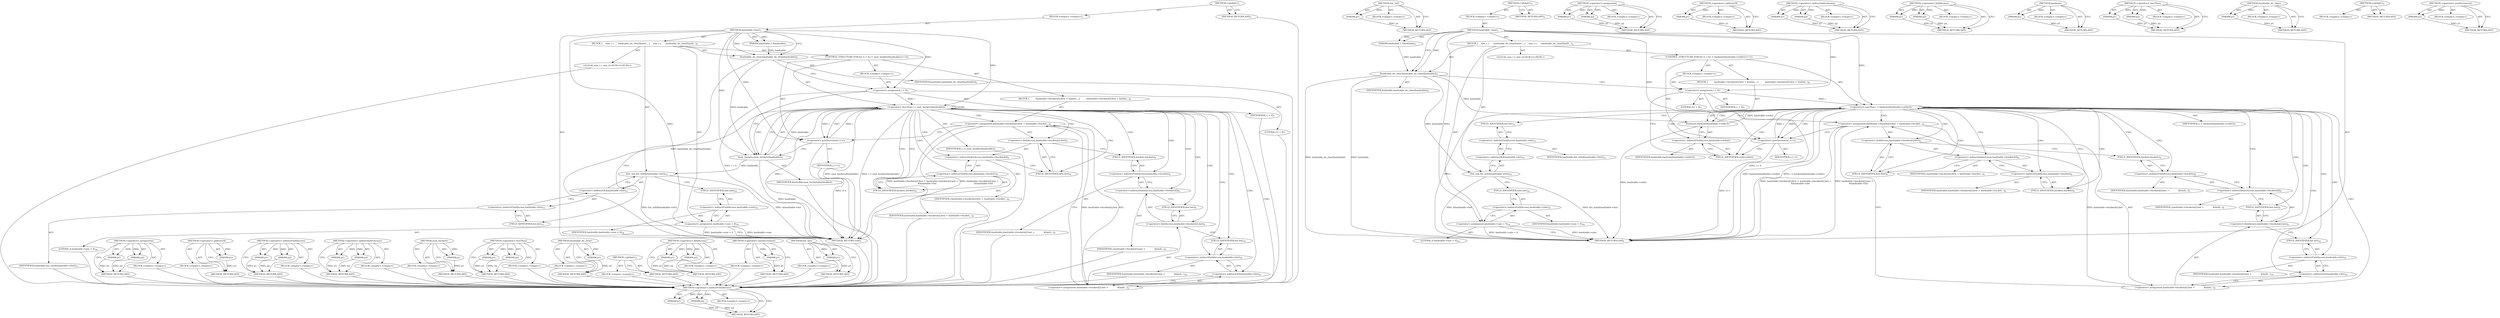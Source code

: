 digraph "&lt;operator&gt;.postIncrement" {
vulnerable_95 [label=<(METHOD,&lt;operator&gt;.postIncrement)>];
vulnerable_96 [label=<(PARAM,p1)>];
vulnerable_97 [label=<(BLOCK,&lt;empty&gt;,&lt;empty&gt;)>];
vulnerable_98 [label=<(METHOD_RETURN,ANY)>];
vulnerable_118 [label=<(METHOD,list_init)>];
vulnerable_119 [label=<(PARAM,p1)>];
vulnerable_120 [label=<(BLOCK,&lt;empty&gt;,&lt;empty&gt;)>];
vulnerable_121 [label=<(METHOD_RETURN,ANY)>];
vulnerable_6 [label=<(METHOD,&lt;global&gt;)<SUB>1</SUB>>];
vulnerable_7 [label=<(BLOCK,&lt;empty&gt;,&lt;empty&gt;)<SUB>1</SUB>>];
vulnerable_8 [label=<(METHOD,hashtable_clear)<SUB>1</SUB>>];
vulnerable_9 [label=<(PARAM,hashtable_t *hashtable)<SUB>1</SUB>>];
vulnerable_10 [label=<(BLOCK,{
    size_t i;
 
     hashtable_do_clear(hasht...,{
    size_t i;
 
     hashtable_do_clear(hasht...)<SUB>2</SUB>>];
vulnerable_11 [label="<(LOCAL,size_t i: size_t)<SUB>3</SUB>>"];
vulnerable_12 [label=<(hashtable_do_clear,hashtable_do_clear(hashtable))<SUB>5</SUB>>];
vulnerable_13 [label=<(IDENTIFIER,hashtable,hashtable_do_clear(hashtable))<SUB>5</SUB>>];
vulnerable_14 [label=<(CONTROL_STRUCTURE,FOR,for (i = 0;i &lt; num_buckets(hashtable);i++))<SUB>7</SUB>>];
vulnerable_15 [label=<(BLOCK,&lt;empty&gt;,&lt;empty&gt;)<SUB>7</SUB>>];
vulnerable_16 [label=<(&lt;operator&gt;.assignment,i = 0)<SUB>7</SUB>>];
vulnerable_17 [label=<(IDENTIFIER,i,i = 0)<SUB>7</SUB>>];
vulnerable_18 [label=<(LITERAL,0,i = 0)<SUB>7</SUB>>];
vulnerable_19 [label=<(&lt;operator&gt;.lessThan,i &lt; num_buckets(hashtable))<SUB>7</SUB>>];
vulnerable_20 [label=<(IDENTIFIER,i,i &lt; num_buckets(hashtable))<SUB>7</SUB>>];
vulnerable_21 [label=<(num_buckets,num_buckets(hashtable))<SUB>7</SUB>>];
vulnerable_22 [label=<(IDENTIFIER,hashtable,num_buckets(hashtable))<SUB>7</SUB>>];
vulnerable_23 [label=<(&lt;operator&gt;.postIncrement,i++)<SUB>7</SUB>>];
vulnerable_24 [label=<(IDENTIFIER,i,i++)<SUB>7</SUB>>];
vulnerable_25 [label=<(BLOCK,{
         hashtable-&gt;buckets[i].first = hashta...,{
         hashtable-&gt;buckets[i].first = hashta...)<SUB>8</SUB>>];
vulnerable_26 [label=<(&lt;operator&gt;.assignment,hashtable-&gt;buckets[i].first = hashtable-&gt;bucket...)<SUB>9</SUB>>];
vulnerable_27 [label=<(&lt;operator&gt;.fieldAccess,hashtable-&gt;buckets[i].first)<SUB>9</SUB>>];
vulnerable_28 [label=<(&lt;operator&gt;.indirectIndexAccess,hashtable-&gt;buckets[i])<SUB>9</SUB>>];
vulnerable_29 [label=<(&lt;operator&gt;.indirectFieldAccess,hashtable-&gt;buckets)<SUB>9</SUB>>];
vulnerable_30 [label=<(IDENTIFIER,hashtable,hashtable-&gt;buckets[i].first = hashtable-&gt;bucket...)<SUB>9</SUB>>];
vulnerable_31 [label=<(FIELD_IDENTIFIER,buckets,buckets)<SUB>9</SUB>>];
vulnerable_32 [label=<(IDENTIFIER,i,hashtable-&gt;buckets[i].first = hashtable-&gt;bucket...)<SUB>9</SUB>>];
vulnerable_33 [label=<(FIELD_IDENTIFIER,first,first)<SUB>9</SUB>>];
vulnerable_34 [label=<(&lt;operator&gt;.assignment,hashtable-&gt;buckets[i].last =
             &amp;hash...)<SUB>9</SUB>>];
vulnerable_35 [label=<(&lt;operator&gt;.fieldAccess,hashtable-&gt;buckets[i].last)<SUB>9</SUB>>];
vulnerable_36 [label=<(&lt;operator&gt;.indirectIndexAccess,hashtable-&gt;buckets[i])<SUB>9</SUB>>];
vulnerable_37 [label=<(&lt;operator&gt;.indirectFieldAccess,hashtable-&gt;buckets)<SUB>9</SUB>>];
vulnerable_38 [label=<(IDENTIFIER,hashtable,hashtable-&gt;buckets[i].last =
             &amp;hash...)<SUB>9</SUB>>];
vulnerable_39 [label=<(FIELD_IDENTIFIER,buckets,buckets)<SUB>9</SUB>>];
vulnerable_40 [label=<(IDENTIFIER,i,hashtable-&gt;buckets[i].last =
             &amp;hash...)<SUB>9</SUB>>];
vulnerable_41 [label=<(FIELD_IDENTIFIER,last,last)<SUB>9</SUB>>];
vulnerable_42 [label=<(&lt;operator&gt;.addressOf,&amp;hashtable-&gt;list)<SUB>10</SUB>>];
vulnerable_43 [label=<(&lt;operator&gt;.indirectFieldAccess,hashtable-&gt;list)<SUB>10</SUB>>];
vulnerable_44 [label=<(IDENTIFIER,hashtable,hashtable-&gt;buckets[i].last =
             &amp;hash...)<SUB>10</SUB>>];
vulnerable_45 [label=<(FIELD_IDENTIFIER,list,list)<SUB>10</SUB>>];
vulnerable_46 [label=<(list_init,list_init(&amp;hashtable-&gt;list))<SUB>13</SUB>>];
vulnerable_47 [label=<(&lt;operator&gt;.addressOf,&amp;hashtable-&gt;list)<SUB>13</SUB>>];
vulnerable_48 [label=<(&lt;operator&gt;.indirectFieldAccess,hashtable-&gt;list)<SUB>13</SUB>>];
vulnerable_49 [label=<(IDENTIFIER,hashtable,list_init(&amp;hashtable-&gt;list))<SUB>13</SUB>>];
vulnerable_50 [label=<(FIELD_IDENTIFIER,list,list)<SUB>13</SUB>>];
vulnerable_51 [label=<(&lt;operator&gt;.assignment,hashtable-&gt;size = 0)<SUB>14</SUB>>];
vulnerable_52 [label=<(&lt;operator&gt;.indirectFieldAccess,hashtable-&gt;size)<SUB>14</SUB>>];
vulnerable_53 [label=<(IDENTIFIER,hashtable,hashtable-&gt;size = 0)<SUB>14</SUB>>];
vulnerable_54 [label=<(FIELD_IDENTIFIER,size,size)<SUB>14</SUB>>];
vulnerable_55 [label=<(LITERAL,0,hashtable-&gt;size = 0)<SUB>14</SUB>>];
vulnerable_56 [label=<(METHOD_RETURN,void)<SUB>1</SUB>>];
vulnerable_58 [label=<(METHOD_RETURN,ANY)<SUB>1</SUB>>];
vulnerable_81 [label=<(METHOD,&lt;operator&gt;.assignment)>];
vulnerable_82 [label=<(PARAM,p1)>];
vulnerable_83 [label=<(PARAM,p2)>];
vulnerable_84 [label=<(BLOCK,&lt;empty&gt;,&lt;empty&gt;)>];
vulnerable_85 [label=<(METHOD_RETURN,ANY)>];
vulnerable_114 [label=<(METHOD,&lt;operator&gt;.addressOf)>];
vulnerable_115 [label=<(PARAM,p1)>];
vulnerable_116 [label=<(BLOCK,&lt;empty&gt;,&lt;empty&gt;)>];
vulnerable_117 [label=<(METHOD_RETURN,ANY)>];
vulnerable_109 [label=<(METHOD,&lt;operator&gt;.indirectFieldAccess)>];
vulnerable_110 [label=<(PARAM,p1)>];
vulnerable_111 [label=<(PARAM,p2)>];
vulnerable_112 [label=<(BLOCK,&lt;empty&gt;,&lt;empty&gt;)>];
vulnerable_113 [label=<(METHOD_RETURN,ANY)>];
vulnerable_104 [label=<(METHOD,&lt;operator&gt;.indirectIndexAccess)>];
vulnerable_105 [label=<(PARAM,p1)>];
vulnerable_106 [label=<(PARAM,p2)>];
vulnerable_107 [label=<(BLOCK,&lt;empty&gt;,&lt;empty&gt;)>];
vulnerable_108 [label=<(METHOD_RETURN,ANY)>];
vulnerable_91 [label=<(METHOD,num_buckets)>];
vulnerable_92 [label=<(PARAM,p1)>];
vulnerable_93 [label=<(BLOCK,&lt;empty&gt;,&lt;empty&gt;)>];
vulnerable_94 [label=<(METHOD_RETURN,ANY)>];
vulnerable_86 [label=<(METHOD,&lt;operator&gt;.lessThan)>];
vulnerable_87 [label=<(PARAM,p1)>];
vulnerable_88 [label=<(PARAM,p2)>];
vulnerable_89 [label=<(BLOCK,&lt;empty&gt;,&lt;empty&gt;)>];
vulnerable_90 [label=<(METHOD_RETURN,ANY)>];
vulnerable_77 [label=<(METHOD,hashtable_do_clear)>];
vulnerable_78 [label=<(PARAM,p1)>];
vulnerable_79 [label=<(BLOCK,&lt;empty&gt;,&lt;empty&gt;)>];
vulnerable_80 [label=<(METHOD_RETURN,ANY)>];
vulnerable_71 [label=<(METHOD,&lt;global&gt;)<SUB>1</SUB>>];
vulnerable_72 [label=<(BLOCK,&lt;empty&gt;,&lt;empty&gt;)>];
vulnerable_73 [label=<(METHOD_RETURN,ANY)>];
vulnerable_99 [label=<(METHOD,&lt;operator&gt;.fieldAccess)>];
vulnerable_100 [label=<(PARAM,p1)>];
vulnerable_101 [label=<(PARAM,p2)>];
vulnerable_102 [label=<(BLOCK,&lt;empty&gt;,&lt;empty&gt;)>];
vulnerable_103 [label=<(METHOD_RETURN,ANY)>];
fixed_97 [label=<(METHOD,&lt;operator&gt;.indirectFieldAccess)>];
fixed_98 [label=<(PARAM,p1)>];
fixed_99 [label=<(PARAM,p2)>];
fixed_100 [label=<(BLOCK,&lt;empty&gt;,&lt;empty&gt;)>];
fixed_101 [label=<(METHOD_RETURN,ANY)>];
fixed_120 [label=<(METHOD,list_init)>];
fixed_121 [label=<(PARAM,p1)>];
fixed_122 [label=<(BLOCK,&lt;empty&gt;,&lt;empty&gt;)>];
fixed_123 [label=<(METHOD_RETURN,ANY)>];
fixed_6 [label=<(METHOD,&lt;global&gt;)<SUB>1</SUB>>];
fixed_7 [label=<(BLOCK,&lt;empty&gt;,&lt;empty&gt;)<SUB>1</SUB>>];
fixed_8 [label=<(METHOD,hashtable_clear)<SUB>1</SUB>>];
fixed_9 [label=<(PARAM,hashtable_t *hashtable)<SUB>1</SUB>>];
fixed_10 [label=<(BLOCK,{
    size_t i;
 
     hashtable_do_clear(hasht...,{
    size_t i;
 
     hashtable_do_clear(hasht...)<SUB>2</SUB>>];
fixed_11 [label="<(LOCAL,size_t i: size_t)<SUB>3</SUB>>"];
fixed_12 [label=<(hashtable_do_clear,hashtable_do_clear(hashtable))<SUB>5</SUB>>];
fixed_13 [label=<(IDENTIFIER,hashtable,hashtable_do_clear(hashtable))<SUB>5</SUB>>];
fixed_14 [label=<(CONTROL_STRUCTURE,FOR,for (i = 0;i &lt; hashsize(hashtable-&gt;order);i++))<SUB>7</SUB>>];
fixed_15 [label=<(BLOCK,&lt;empty&gt;,&lt;empty&gt;)<SUB>7</SUB>>];
fixed_16 [label=<(&lt;operator&gt;.assignment,i = 0)<SUB>7</SUB>>];
fixed_17 [label=<(IDENTIFIER,i,i = 0)<SUB>7</SUB>>];
fixed_18 [label=<(LITERAL,0,i = 0)<SUB>7</SUB>>];
fixed_19 [label=<(&lt;operator&gt;.lessThan,i &lt; hashsize(hashtable-&gt;order))<SUB>7</SUB>>];
fixed_20 [label=<(IDENTIFIER,i,i &lt; hashsize(hashtable-&gt;order))<SUB>7</SUB>>];
fixed_21 [label=<(hashsize,hashsize(hashtable-&gt;order))<SUB>7</SUB>>];
fixed_22 [label=<(&lt;operator&gt;.indirectFieldAccess,hashtable-&gt;order)<SUB>7</SUB>>];
fixed_23 [label=<(IDENTIFIER,hashtable,hashsize(hashtable-&gt;order))<SUB>7</SUB>>];
fixed_24 [label=<(FIELD_IDENTIFIER,order,order)<SUB>7</SUB>>];
fixed_25 [label=<(&lt;operator&gt;.postIncrement,i++)<SUB>7</SUB>>];
fixed_26 [label=<(IDENTIFIER,i,i++)<SUB>7</SUB>>];
fixed_27 [label=<(BLOCK,{
         hashtable-&gt;buckets[i].first = hashta...,{
         hashtable-&gt;buckets[i].first = hashta...)<SUB>8</SUB>>];
fixed_28 [label=<(&lt;operator&gt;.assignment,hashtable-&gt;buckets[i].first = hashtable-&gt;bucket...)<SUB>9</SUB>>];
fixed_29 [label=<(&lt;operator&gt;.fieldAccess,hashtable-&gt;buckets[i].first)<SUB>9</SUB>>];
fixed_30 [label=<(&lt;operator&gt;.indirectIndexAccess,hashtable-&gt;buckets[i])<SUB>9</SUB>>];
fixed_31 [label=<(&lt;operator&gt;.indirectFieldAccess,hashtable-&gt;buckets)<SUB>9</SUB>>];
fixed_32 [label=<(IDENTIFIER,hashtable,hashtable-&gt;buckets[i].first = hashtable-&gt;bucket...)<SUB>9</SUB>>];
fixed_33 [label=<(FIELD_IDENTIFIER,buckets,buckets)<SUB>9</SUB>>];
fixed_34 [label=<(IDENTIFIER,i,hashtable-&gt;buckets[i].first = hashtable-&gt;bucket...)<SUB>9</SUB>>];
fixed_35 [label=<(FIELD_IDENTIFIER,first,first)<SUB>9</SUB>>];
fixed_36 [label=<(&lt;operator&gt;.assignment,hashtable-&gt;buckets[i].last =
             &amp;hash...)<SUB>9</SUB>>];
fixed_37 [label=<(&lt;operator&gt;.fieldAccess,hashtable-&gt;buckets[i].last)<SUB>9</SUB>>];
fixed_38 [label=<(&lt;operator&gt;.indirectIndexAccess,hashtable-&gt;buckets[i])<SUB>9</SUB>>];
fixed_39 [label=<(&lt;operator&gt;.indirectFieldAccess,hashtable-&gt;buckets)<SUB>9</SUB>>];
fixed_40 [label=<(IDENTIFIER,hashtable,hashtable-&gt;buckets[i].last =
             &amp;hash...)<SUB>9</SUB>>];
fixed_41 [label=<(FIELD_IDENTIFIER,buckets,buckets)<SUB>9</SUB>>];
fixed_42 [label=<(IDENTIFIER,i,hashtable-&gt;buckets[i].last =
             &amp;hash...)<SUB>9</SUB>>];
fixed_43 [label=<(FIELD_IDENTIFIER,last,last)<SUB>9</SUB>>];
fixed_44 [label=<(&lt;operator&gt;.addressOf,&amp;hashtable-&gt;list)<SUB>10</SUB>>];
fixed_45 [label=<(&lt;operator&gt;.indirectFieldAccess,hashtable-&gt;list)<SUB>10</SUB>>];
fixed_46 [label=<(IDENTIFIER,hashtable,hashtable-&gt;buckets[i].last =
             &amp;hash...)<SUB>10</SUB>>];
fixed_47 [label=<(FIELD_IDENTIFIER,list,list)<SUB>10</SUB>>];
fixed_48 [label=<(list_init,list_init(&amp;hashtable-&gt;list))<SUB>13</SUB>>];
fixed_49 [label=<(&lt;operator&gt;.addressOf,&amp;hashtable-&gt;list)<SUB>13</SUB>>];
fixed_50 [label=<(&lt;operator&gt;.indirectFieldAccess,hashtable-&gt;list)<SUB>13</SUB>>];
fixed_51 [label=<(IDENTIFIER,hashtable,list_init(&amp;hashtable-&gt;list))<SUB>13</SUB>>];
fixed_52 [label=<(FIELD_IDENTIFIER,list,list)<SUB>13</SUB>>];
fixed_53 [label=<(&lt;operator&gt;.assignment,hashtable-&gt;size = 0)<SUB>14</SUB>>];
fixed_54 [label=<(&lt;operator&gt;.indirectFieldAccess,hashtable-&gt;size)<SUB>14</SUB>>];
fixed_55 [label=<(IDENTIFIER,hashtable,hashtable-&gt;size = 0)<SUB>14</SUB>>];
fixed_56 [label=<(FIELD_IDENTIFIER,size,size)<SUB>14</SUB>>];
fixed_57 [label=<(LITERAL,0,hashtable-&gt;size = 0)<SUB>14</SUB>>];
fixed_58 [label=<(METHOD_RETURN,void)<SUB>1</SUB>>];
fixed_60 [label=<(METHOD_RETURN,ANY)<SUB>1</SUB>>];
fixed_83 [label=<(METHOD,&lt;operator&gt;.assignment)>];
fixed_84 [label=<(PARAM,p1)>];
fixed_85 [label=<(PARAM,p2)>];
fixed_86 [label=<(BLOCK,&lt;empty&gt;,&lt;empty&gt;)>];
fixed_87 [label=<(METHOD_RETURN,ANY)>];
fixed_116 [label=<(METHOD,&lt;operator&gt;.addressOf)>];
fixed_117 [label=<(PARAM,p1)>];
fixed_118 [label=<(BLOCK,&lt;empty&gt;,&lt;empty&gt;)>];
fixed_119 [label=<(METHOD_RETURN,ANY)>];
fixed_111 [label=<(METHOD,&lt;operator&gt;.indirectIndexAccess)>];
fixed_112 [label=<(PARAM,p1)>];
fixed_113 [label=<(PARAM,p2)>];
fixed_114 [label=<(BLOCK,&lt;empty&gt;,&lt;empty&gt;)>];
fixed_115 [label=<(METHOD_RETURN,ANY)>];
fixed_106 [label=<(METHOD,&lt;operator&gt;.fieldAccess)>];
fixed_107 [label=<(PARAM,p1)>];
fixed_108 [label=<(PARAM,p2)>];
fixed_109 [label=<(BLOCK,&lt;empty&gt;,&lt;empty&gt;)>];
fixed_110 [label=<(METHOD_RETURN,ANY)>];
fixed_93 [label=<(METHOD,hashsize)>];
fixed_94 [label=<(PARAM,p1)>];
fixed_95 [label=<(BLOCK,&lt;empty&gt;,&lt;empty&gt;)>];
fixed_96 [label=<(METHOD_RETURN,ANY)>];
fixed_88 [label=<(METHOD,&lt;operator&gt;.lessThan)>];
fixed_89 [label=<(PARAM,p1)>];
fixed_90 [label=<(PARAM,p2)>];
fixed_91 [label=<(BLOCK,&lt;empty&gt;,&lt;empty&gt;)>];
fixed_92 [label=<(METHOD_RETURN,ANY)>];
fixed_79 [label=<(METHOD,hashtable_do_clear)>];
fixed_80 [label=<(PARAM,p1)>];
fixed_81 [label=<(BLOCK,&lt;empty&gt;,&lt;empty&gt;)>];
fixed_82 [label=<(METHOD_RETURN,ANY)>];
fixed_73 [label=<(METHOD,&lt;global&gt;)<SUB>1</SUB>>];
fixed_74 [label=<(BLOCK,&lt;empty&gt;,&lt;empty&gt;)>];
fixed_75 [label=<(METHOD_RETURN,ANY)>];
fixed_102 [label=<(METHOD,&lt;operator&gt;.postIncrement)>];
fixed_103 [label=<(PARAM,p1)>];
fixed_104 [label=<(BLOCK,&lt;empty&gt;,&lt;empty&gt;)>];
fixed_105 [label=<(METHOD_RETURN,ANY)>];
vulnerable_95 -> vulnerable_96  [key=0, label="AST: "];
vulnerable_95 -> vulnerable_96  [key=1, label="DDG: "];
vulnerable_95 -> vulnerable_97  [key=0, label="AST: "];
vulnerable_95 -> vulnerable_98  [key=0, label="AST: "];
vulnerable_95 -> vulnerable_98  [key=1, label="CFG: "];
vulnerable_96 -> vulnerable_98  [key=0, label="DDG: p1"];
vulnerable_97 -> fixed_97  [key=0];
vulnerable_98 -> fixed_97  [key=0];
vulnerable_118 -> vulnerable_119  [key=0, label="AST: "];
vulnerable_118 -> vulnerable_119  [key=1, label="DDG: "];
vulnerable_118 -> vulnerable_120  [key=0, label="AST: "];
vulnerable_118 -> vulnerable_121  [key=0, label="AST: "];
vulnerable_118 -> vulnerable_121  [key=1, label="CFG: "];
vulnerable_119 -> vulnerable_121  [key=0, label="DDG: p1"];
vulnerable_120 -> fixed_97  [key=0];
vulnerable_121 -> fixed_97  [key=0];
vulnerable_6 -> vulnerable_7  [key=0, label="AST: "];
vulnerable_6 -> vulnerable_58  [key=0, label="AST: "];
vulnerable_6 -> vulnerable_58  [key=1, label="CFG: "];
vulnerable_7 -> vulnerable_8  [key=0, label="AST: "];
vulnerable_8 -> vulnerable_9  [key=0, label="AST: "];
vulnerable_8 -> vulnerable_9  [key=1, label="DDG: "];
vulnerable_8 -> vulnerable_10  [key=0, label="AST: "];
vulnerable_8 -> vulnerable_56  [key=0, label="AST: "];
vulnerable_8 -> vulnerable_12  [key=0, label="CFG: "];
vulnerable_8 -> vulnerable_12  [key=1, label="DDG: "];
vulnerable_8 -> vulnerable_51  [key=0, label="DDG: "];
vulnerable_8 -> vulnerable_16  [key=0, label="DDG: "];
vulnerable_8 -> vulnerable_19  [key=0, label="DDG: "];
vulnerable_8 -> vulnerable_23  [key=0, label="DDG: "];
vulnerable_8 -> vulnerable_21  [key=0, label="DDG: "];
vulnerable_9 -> vulnerable_12  [key=0, label="DDG: hashtable"];
vulnerable_10 -> vulnerable_11  [key=0, label="AST: "];
vulnerable_10 -> vulnerable_12  [key=0, label="AST: "];
vulnerable_10 -> vulnerable_14  [key=0, label="AST: "];
vulnerable_10 -> vulnerable_46  [key=0, label="AST: "];
vulnerable_10 -> vulnerable_51  [key=0, label="AST: "];
vulnerable_11 -> fixed_97  [key=0];
vulnerable_12 -> vulnerable_13  [key=0, label="AST: "];
vulnerable_12 -> vulnerable_16  [key=0, label="CFG: "];
vulnerable_12 -> vulnerable_56  [key=0, label="DDG: hashtable_do_clear(hashtable)"];
vulnerable_12 -> vulnerable_21  [key=0, label="DDG: hashtable"];
vulnerable_13 -> fixed_97  [key=0];
vulnerable_14 -> vulnerable_15  [key=0, label="AST: "];
vulnerable_14 -> vulnerable_19  [key=0, label="AST: "];
vulnerable_14 -> vulnerable_23  [key=0, label="AST: "];
vulnerable_14 -> vulnerable_25  [key=0, label="AST: "];
vulnerable_15 -> vulnerable_16  [key=0, label="AST: "];
vulnerable_16 -> vulnerable_17  [key=0, label="AST: "];
vulnerable_16 -> vulnerable_18  [key=0, label="AST: "];
vulnerable_16 -> vulnerable_21  [key=0, label="CFG: "];
vulnerable_16 -> vulnerable_56  [key=0, label="DDG: i = 0"];
vulnerable_16 -> vulnerable_19  [key=0, label="DDG: i"];
vulnerable_17 -> fixed_97  [key=0];
vulnerable_18 -> fixed_97  [key=0];
vulnerable_19 -> vulnerable_20  [key=0, label="AST: "];
vulnerable_19 -> vulnerable_21  [key=0, label="AST: "];
vulnerable_19 -> vulnerable_21  [key=1, label="CDG: "];
vulnerable_19 -> vulnerable_31  [key=0, label="CFG: "];
vulnerable_19 -> vulnerable_31  [key=1, label="CDG: "];
vulnerable_19 -> vulnerable_50  [key=0, label="CFG: "];
vulnerable_19 -> vulnerable_56  [key=0, label="DDG: i"];
vulnerable_19 -> vulnerable_56  [key=1, label="DDG: num_buckets(hashtable)"];
vulnerable_19 -> vulnerable_56  [key=2, label="DDG: i &lt; num_buckets(hashtable)"];
vulnerable_19 -> vulnerable_23  [key=0, label="DDG: i"];
vulnerable_19 -> vulnerable_23  [key=1, label="CDG: "];
vulnerable_19 -> vulnerable_34  [key=0, label="CDG: "];
vulnerable_19 -> vulnerable_33  [key=0, label="CDG: "];
vulnerable_19 -> vulnerable_26  [key=0, label="CDG: "];
vulnerable_19 -> vulnerable_42  [key=0, label="CDG: "];
vulnerable_19 -> vulnerable_19  [key=0, label="CDG: "];
vulnerable_19 -> vulnerable_28  [key=0, label="CDG: "];
vulnerable_19 -> vulnerable_36  [key=0, label="CDG: "];
vulnerable_19 -> vulnerable_37  [key=0, label="CDG: "];
vulnerable_19 -> vulnerable_41  [key=0, label="CDG: "];
vulnerable_19 -> vulnerable_45  [key=0, label="CDG: "];
vulnerable_19 -> vulnerable_27  [key=0, label="CDG: "];
vulnerable_19 -> vulnerable_29  [key=0, label="CDG: "];
vulnerable_19 -> vulnerable_35  [key=0, label="CDG: "];
vulnerable_19 -> vulnerable_39  [key=0, label="CDG: "];
vulnerable_19 -> vulnerable_43  [key=0, label="CDG: "];
vulnerable_20 -> fixed_97  [key=0];
vulnerable_21 -> vulnerable_22  [key=0, label="AST: "];
vulnerable_21 -> vulnerable_19  [key=0, label="CFG: "];
vulnerable_21 -> vulnerable_19  [key=1, label="DDG: hashtable"];
vulnerable_21 -> vulnerable_56  [key=0, label="DDG: hashtable"];
vulnerable_21 -> vulnerable_46  [key=0, label="DDG: hashtable"];
vulnerable_22 -> fixed_97  [key=0];
vulnerable_23 -> vulnerable_24  [key=0, label="AST: "];
vulnerable_23 -> vulnerable_21  [key=0, label="CFG: "];
vulnerable_23 -> vulnerable_56  [key=0, label="DDG: i++"];
vulnerable_23 -> vulnerable_19  [key=0, label="DDG: i"];
vulnerable_24 -> fixed_97  [key=0];
vulnerable_25 -> vulnerable_26  [key=0, label="AST: "];
vulnerable_26 -> vulnerable_27  [key=0, label="AST: "];
vulnerable_26 -> vulnerable_34  [key=0, label="AST: "];
vulnerable_26 -> vulnerable_23  [key=0, label="CFG: "];
vulnerable_26 -> vulnerable_56  [key=0, label="DDG: hashtable-&gt;buckets[i].last =
             &amp;hashtable-&gt;list"];
vulnerable_26 -> vulnerable_56  [key=1, label="DDG: hashtable-&gt;buckets[i].first = hashtable-&gt;buckets[i].last =
             &amp;hashtable-&gt;list"];
vulnerable_27 -> vulnerable_28  [key=0, label="AST: "];
vulnerable_27 -> vulnerable_33  [key=0, label="AST: "];
vulnerable_27 -> vulnerable_39  [key=0, label="CFG: "];
vulnerable_28 -> vulnerable_29  [key=0, label="AST: "];
vulnerable_28 -> vulnerable_32  [key=0, label="AST: "];
vulnerable_28 -> vulnerable_33  [key=0, label="CFG: "];
vulnerable_29 -> vulnerable_30  [key=0, label="AST: "];
vulnerable_29 -> vulnerable_31  [key=0, label="AST: "];
vulnerable_29 -> vulnerable_28  [key=0, label="CFG: "];
vulnerable_30 -> fixed_97  [key=0];
vulnerable_31 -> vulnerable_29  [key=0, label="CFG: "];
vulnerable_32 -> fixed_97  [key=0];
vulnerable_33 -> vulnerable_27  [key=0, label="CFG: "];
vulnerable_34 -> vulnerable_35  [key=0, label="AST: "];
vulnerable_34 -> vulnerable_42  [key=0, label="AST: "];
vulnerable_34 -> vulnerable_26  [key=0, label="CFG: "];
vulnerable_34 -> vulnerable_26  [key=1, label="DDG: hashtable-&gt;buckets[i].last"];
vulnerable_35 -> vulnerable_36  [key=0, label="AST: "];
vulnerable_35 -> vulnerable_41  [key=0, label="AST: "];
vulnerable_35 -> vulnerable_45  [key=0, label="CFG: "];
vulnerable_36 -> vulnerable_37  [key=0, label="AST: "];
vulnerable_36 -> vulnerable_40  [key=0, label="AST: "];
vulnerable_36 -> vulnerable_41  [key=0, label="CFG: "];
vulnerable_37 -> vulnerable_38  [key=0, label="AST: "];
vulnerable_37 -> vulnerable_39  [key=0, label="AST: "];
vulnerable_37 -> vulnerable_36  [key=0, label="CFG: "];
vulnerable_38 -> fixed_97  [key=0];
vulnerable_39 -> vulnerable_37  [key=0, label="CFG: "];
vulnerable_40 -> fixed_97  [key=0];
vulnerable_41 -> vulnerable_35  [key=0, label="CFG: "];
vulnerable_42 -> vulnerable_43  [key=0, label="AST: "];
vulnerable_42 -> vulnerable_34  [key=0, label="CFG: "];
vulnerable_43 -> vulnerable_44  [key=0, label="AST: "];
vulnerable_43 -> vulnerable_45  [key=0, label="AST: "];
vulnerable_43 -> vulnerable_42  [key=0, label="CFG: "];
vulnerable_44 -> fixed_97  [key=0];
vulnerable_45 -> vulnerable_43  [key=0, label="CFG: "];
vulnerable_46 -> vulnerable_47  [key=0, label="AST: "];
vulnerable_46 -> vulnerable_54  [key=0, label="CFG: "];
vulnerable_46 -> vulnerable_56  [key=0, label="DDG: &amp;hashtable-&gt;list"];
vulnerable_46 -> vulnerable_56  [key=1, label="DDG: list_init(&amp;hashtable-&gt;list)"];
vulnerable_47 -> vulnerable_48  [key=0, label="AST: "];
vulnerable_47 -> vulnerable_46  [key=0, label="CFG: "];
vulnerable_48 -> vulnerable_49  [key=0, label="AST: "];
vulnerable_48 -> vulnerable_50  [key=0, label="AST: "];
vulnerable_48 -> vulnerable_47  [key=0, label="CFG: "];
vulnerable_49 -> fixed_97  [key=0];
vulnerable_50 -> vulnerable_48  [key=0, label="CFG: "];
vulnerable_51 -> vulnerable_52  [key=0, label="AST: "];
vulnerable_51 -> vulnerable_55  [key=0, label="AST: "];
vulnerable_51 -> vulnerable_56  [key=0, label="CFG: "];
vulnerable_51 -> vulnerable_56  [key=1, label="DDG: hashtable-&gt;size"];
vulnerable_51 -> vulnerable_56  [key=2, label="DDG: hashtable-&gt;size = 0"];
vulnerable_52 -> vulnerable_53  [key=0, label="AST: "];
vulnerable_52 -> vulnerable_54  [key=0, label="AST: "];
vulnerable_52 -> vulnerable_51  [key=0, label="CFG: "];
vulnerable_53 -> fixed_97  [key=0];
vulnerable_54 -> vulnerable_52  [key=0, label="CFG: "];
vulnerable_55 -> fixed_97  [key=0];
vulnerable_56 -> fixed_97  [key=0];
vulnerable_58 -> fixed_97  [key=0];
vulnerable_81 -> vulnerable_82  [key=0, label="AST: "];
vulnerable_81 -> vulnerable_82  [key=1, label="DDG: "];
vulnerable_81 -> vulnerable_84  [key=0, label="AST: "];
vulnerable_81 -> vulnerable_83  [key=0, label="AST: "];
vulnerable_81 -> vulnerable_83  [key=1, label="DDG: "];
vulnerable_81 -> vulnerable_85  [key=0, label="AST: "];
vulnerable_81 -> vulnerable_85  [key=1, label="CFG: "];
vulnerable_82 -> vulnerable_85  [key=0, label="DDG: p1"];
vulnerable_83 -> vulnerable_85  [key=0, label="DDG: p2"];
vulnerable_84 -> fixed_97  [key=0];
vulnerable_85 -> fixed_97  [key=0];
vulnerable_114 -> vulnerable_115  [key=0, label="AST: "];
vulnerable_114 -> vulnerable_115  [key=1, label="DDG: "];
vulnerable_114 -> vulnerable_116  [key=0, label="AST: "];
vulnerable_114 -> vulnerable_117  [key=0, label="AST: "];
vulnerable_114 -> vulnerable_117  [key=1, label="CFG: "];
vulnerable_115 -> vulnerable_117  [key=0, label="DDG: p1"];
vulnerable_116 -> fixed_97  [key=0];
vulnerable_117 -> fixed_97  [key=0];
vulnerable_109 -> vulnerable_110  [key=0, label="AST: "];
vulnerable_109 -> vulnerable_110  [key=1, label="DDG: "];
vulnerable_109 -> vulnerable_112  [key=0, label="AST: "];
vulnerable_109 -> vulnerable_111  [key=0, label="AST: "];
vulnerable_109 -> vulnerable_111  [key=1, label="DDG: "];
vulnerable_109 -> vulnerable_113  [key=0, label="AST: "];
vulnerable_109 -> vulnerable_113  [key=1, label="CFG: "];
vulnerable_110 -> vulnerable_113  [key=0, label="DDG: p1"];
vulnerable_111 -> vulnerable_113  [key=0, label="DDG: p2"];
vulnerable_112 -> fixed_97  [key=0];
vulnerable_113 -> fixed_97  [key=0];
vulnerable_104 -> vulnerable_105  [key=0, label="AST: "];
vulnerable_104 -> vulnerable_105  [key=1, label="DDG: "];
vulnerable_104 -> vulnerable_107  [key=0, label="AST: "];
vulnerable_104 -> vulnerable_106  [key=0, label="AST: "];
vulnerable_104 -> vulnerable_106  [key=1, label="DDG: "];
vulnerable_104 -> vulnerable_108  [key=0, label="AST: "];
vulnerable_104 -> vulnerable_108  [key=1, label="CFG: "];
vulnerable_105 -> vulnerable_108  [key=0, label="DDG: p1"];
vulnerable_106 -> vulnerable_108  [key=0, label="DDG: p2"];
vulnerable_107 -> fixed_97  [key=0];
vulnerable_108 -> fixed_97  [key=0];
vulnerable_91 -> vulnerable_92  [key=0, label="AST: "];
vulnerable_91 -> vulnerable_92  [key=1, label="DDG: "];
vulnerable_91 -> vulnerable_93  [key=0, label="AST: "];
vulnerable_91 -> vulnerable_94  [key=0, label="AST: "];
vulnerable_91 -> vulnerable_94  [key=1, label="CFG: "];
vulnerable_92 -> vulnerable_94  [key=0, label="DDG: p1"];
vulnerable_93 -> fixed_97  [key=0];
vulnerable_94 -> fixed_97  [key=0];
vulnerable_86 -> vulnerable_87  [key=0, label="AST: "];
vulnerable_86 -> vulnerable_87  [key=1, label="DDG: "];
vulnerable_86 -> vulnerable_89  [key=0, label="AST: "];
vulnerable_86 -> vulnerable_88  [key=0, label="AST: "];
vulnerable_86 -> vulnerable_88  [key=1, label="DDG: "];
vulnerable_86 -> vulnerable_90  [key=0, label="AST: "];
vulnerable_86 -> vulnerable_90  [key=1, label="CFG: "];
vulnerable_87 -> vulnerable_90  [key=0, label="DDG: p1"];
vulnerable_88 -> vulnerable_90  [key=0, label="DDG: p2"];
vulnerable_89 -> fixed_97  [key=0];
vulnerable_90 -> fixed_97  [key=0];
vulnerable_77 -> vulnerable_78  [key=0, label="AST: "];
vulnerable_77 -> vulnerable_78  [key=1, label="DDG: "];
vulnerable_77 -> vulnerable_79  [key=0, label="AST: "];
vulnerable_77 -> vulnerable_80  [key=0, label="AST: "];
vulnerable_77 -> vulnerable_80  [key=1, label="CFG: "];
vulnerable_78 -> vulnerable_80  [key=0, label="DDG: p1"];
vulnerable_79 -> fixed_97  [key=0];
vulnerable_80 -> fixed_97  [key=0];
vulnerable_71 -> vulnerable_72  [key=0, label="AST: "];
vulnerable_71 -> vulnerable_73  [key=0, label="AST: "];
vulnerable_71 -> vulnerable_73  [key=1, label="CFG: "];
vulnerable_72 -> fixed_97  [key=0];
vulnerable_73 -> fixed_97  [key=0];
vulnerable_99 -> vulnerable_100  [key=0, label="AST: "];
vulnerable_99 -> vulnerable_100  [key=1, label="DDG: "];
vulnerable_99 -> vulnerable_102  [key=0, label="AST: "];
vulnerable_99 -> vulnerable_101  [key=0, label="AST: "];
vulnerable_99 -> vulnerable_101  [key=1, label="DDG: "];
vulnerable_99 -> vulnerable_103  [key=0, label="AST: "];
vulnerable_99 -> vulnerable_103  [key=1, label="CFG: "];
vulnerable_100 -> vulnerable_103  [key=0, label="DDG: p1"];
vulnerable_101 -> vulnerable_103  [key=0, label="DDG: p2"];
vulnerable_102 -> fixed_97  [key=0];
vulnerable_103 -> fixed_97  [key=0];
fixed_97 -> fixed_98  [key=0, label="AST: "];
fixed_97 -> fixed_98  [key=1, label="DDG: "];
fixed_97 -> fixed_100  [key=0, label="AST: "];
fixed_97 -> fixed_99  [key=0, label="AST: "];
fixed_97 -> fixed_99  [key=1, label="DDG: "];
fixed_97 -> fixed_101  [key=0, label="AST: "];
fixed_97 -> fixed_101  [key=1, label="CFG: "];
fixed_98 -> fixed_101  [key=0, label="DDG: p1"];
fixed_99 -> fixed_101  [key=0, label="DDG: p2"];
fixed_120 -> fixed_121  [key=0, label="AST: "];
fixed_120 -> fixed_121  [key=1, label="DDG: "];
fixed_120 -> fixed_122  [key=0, label="AST: "];
fixed_120 -> fixed_123  [key=0, label="AST: "];
fixed_120 -> fixed_123  [key=1, label="CFG: "];
fixed_121 -> fixed_123  [key=0, label="DDG: p1"];
fixed_6 -> fixed_7  [key=0, label="AST: "];
fixed_6 -> fixed_60  [key=0, label="AST: "];
fixed_6 -> fixed_60  [key=1, label="CFG: "];
fixed_7 -> fixed_8  [key=0, label="AST: "];
fixed_8 -> fixed_9  [key=0, label="AST: "];
fixed_8 -> fixed_9  [key=1, label="DDG: "];
fixed_8 -> fixed_10  [key=0, label="AST: "];
fixed_8 -> fixed_58  [key=0, label="AST: "];
fixed_8 -> fixed_12  [key=0, label="CFG: "];
fixed_8 -> fixed_12  [key=1, label="DDG: "];
fixed_8 -> fixed_53  [key=0, label="DDG: "];
fixed_8 -> fixed_16  [key=0, label="DDG: "];
fixed_8 -> fixed_19  [key=0, label="DDG: "];
fixed_8 -> fixed_25  [key=0, label="DDG: "];
fixed_9 -> fixed_12  [key=0, label="DDG: hashtable"];
fixed_10 -> fixed_11  [key=0, label="AST: "];
fixed_10 -> fixed_12  [key=0, label="AST: "];
fixed_10 -> fixed_14  [key=0, label="AST: "];
fixed_10 -> fixed_48  [key=0, label="AST: "];
fixed_10 -> fixed_53  [key=0, label="AST: "];
fixed_12 -> fixed_13  [key=0, label="AST: "];
fixed_12 -> fixed_16  [key=0, label="CFG: "];
fixed_12 -> fixed_58  [key=0, label="DDG: hashtable"];
fixed_12 -> fixed_58  [key=1, label="DDG: hashtable_do_clear(hashtable)"];
fixed_12 -> fixed_48  [key=0, label="DDG: hashtable"];
fixed_12 -> fixed_21  [key=0, label="DDG: hashtable"];
fixed_14 -> fixed_15  [key=0, label="AST: "];
fixed_14 -> fixed_19  [key=0, label="AST: "];
fixed_14 -> fixed_25  [key=0, label="AST: "];
fixed_14 -> fixed_27  [key=0, label="AST: "];
fixed_15 -> fixed_16  [key=0, label="AST: "];
fixed_16 -> fixed_17  [key=0, label="AST: "];
fixed_16 -> fixed_18  [key=0, label="AST: "];
fixed_16 -> fixed_24  [key=0, label="CFG: "];
fixed_16 -> fixed_58  [key=0, label="DDG: i = 0"];
fixed_16 -> fixed_19  [key=0, label="DDG: i"];
fixed_19 -> fixed_20  [key=0, label="AST: "];
fixed_19 -> fixed_21  [key=0, label="AST: "];
fixed_19 -> fixed_21  [key=1, label="CDG: "];
fixed_19 -> fixed_33  [key=0, label="CFG: "];
fixed_19 -> fixed_33  [key=1, label="CDG: "];
fixed_19 -> fixed_52  [key=0, label="CFG: "];
fixed_19 -> fixed_58  [key=0, label="DDG: i"];
fixed_19 -> fixed_58  [key=1, label="DDG: hashsize(hashtable-&gt;order)"];
fixed_19 -> fixed_58  [key=2, label="DDG: i &lt; hashsize(hashtable-&gt;order)"];
fixed_19 -> fixed_25  [key=0, label="DDG: i"];
fixed_19 -> fixed_25  [key=1, label="CDG: "];
fixed_19 -> fixed_24  [key=0, label="CDG: "];
fixed_19 -> fixed_47  [key=0, label="CDG: "];
fixed_19 -> fixed_30  [key=0, label="CDG: "];
fixed_19 -> fixed_19  [key=0, label="CDG: "];
fixed_19 -> fixed_28  [key=0, label="CDG: "];
fixed_19 -> fixed_36  [key=0, label="CDG: "];
fixed_19 -> fixed_37  [key=0, label="CDG: "];
fixed_19 -> fixed_38  [key=0, label="CDG: "];
fixed_19 -> fixed_22  [key=0, label="CDG: "];
fixed_19 -> fixed_41  [key=0, label="CDG: "];
fixed_19 -> fixed_45  [key=0, label="CDG: "];
fixed_19 -> fixed_29  [key=0, label="CDG: "];
fixed_19 -> fixed_44  [key=0, label="CDG: "];
fixed_19 -> fixed_35  [key=0, label="CDG: "];
fixed_19 -> fixed_39  [key=0, label="CDG: "];
fixed_19 -> fixed_31  [key=0, label="CDG: "];
fixed_19 -> fixed_43  [key=0, label="CDG: "];
fixed_21 -> fixed_22  [key=0, label="AST: "];
fixed_21 -> fixed_19  [key=0, label="CFG: "];
fixed_21 -> fixed_19  [key=1, label="DDG: hashtable-&gt;order"];
fixed_21 -> fixed_58  [key=0, label="DDG: hashtable-&gt;order"];
fixed_22 -> fixed_23  [key=0, label="AST: "];
fixed_22 -> fixed_24  [key=0, label="AST: "];
fixed_22 -> fixed_21  [key=0, label="CFG: "];
fixed_24 -> fixed_22  [key=0, label="CFG: "];
fixed_25 -> fixed_26  [key=0, label="AST: "];
fixed_25 -> fixed_24  [key=0, label="CFG: "];
fixed_25 -> fixed_58  [key=0, label="DDG: i++"];
fixed_25 -> fixed_19  [key=0, label="DDG: i"];
fixed_27 -> fixed_28  [key=0, label="AST: "];
fixed_28 -> fixed_29  [key=0, label="AST: "];
fixed_28 -> fixed_36  [key=0, label="AST: "];
fixed_28 -> fixed_25  [key=0, label="CFG: "];
fixed_28 -> fixed_58  [key=0, label="DDG: hashtable-&gt;buckets[i].last =
             &amp;hashtable-&gt;list"];
fixed_28 -> fixed_58  [key=1, label="DDG: hashtable-&gt;buckets[i].first = hashtable-&gt;buckets[i].last =
             &amp;hashtable-&gt;list"];
fixed_29 -> fixed_30  [key=0, label="AST: "];
fixed_29 -> fixed_35  [key=0, label="AST: "];
fixed_29 -> fixed_41  [key=0, label="CFG: "];
fixed_30 -> fixed_31  [key=0, label="AST: "];
fixed_30 -> fixed_34  [key=0, label="AST: "];
fixed_30 -> fixed_35  [key=0, label="CFG: "];
fixed_31 -> fixed_32  [key=0, label="AST: "];
fixed_31 -> fixed_33  [key=0, label="AST: "];
fixed_31 -> fixed_30  [key=0, label="CFG: "];
fixed_33 -> fixed_31  [key=0, label="CFG: "];
fixed_35 -> fixed_29  [key=0, label="CFG: "];
fixed_36 -> fixed_37  [key=0, label="AST: "];
fixed_36 -> fixed_44  [key=0, label="AST: "];
fixed_36 -> fixed_28  [key=0, label="CFG: "];
fixed_36 -> fixed_28  [key=1, label="DDG: hashtable-&gt;buckets[i].last"];
fixed_37 -> fixed_38  [key=0, label="AST: "];
fixed_37 -> fixed_43  [key=0, label="AST: "];
fixed_37 -> fixed_47  [key=0, label="CFG: "];
fixed_38 -> fixed_39  [key=0, label="AST: "];
fixed_38 -> fixed_42  [key=0, label="AST: "];
fixed_38 -> fixed_43  [key=0, label="CFG: "];
fixed_39 -> fixed_40  [key=0, label="AST: "];
fixed_39 -> fixed_41  [key=0, label="AST: "];
fixed_39 -> fixed_38  [key=0, label="CFG: "];
fixed_41 -> fixed_39  [key=0, label="CFG: "];
fixed_43 -> fixed_37  [key=0, label="CFG: "];
fixed_44 -> fixed_45  [key=0, label="AST: "];
fixed_44 -> fixed_36  [key=0, label="CFG: "];
fixed_45 -> fixed_46  [key=0, label="AST: "];
fixed_45 -> fixed_47  [key=0, label="AST: "];
fixed_45 -> fixed_44  [key=0, label="CFG: "];
fixed_47 -> fixed_45  [key=0, label="CFG: "];
fixed_48 -> fixed_49  [key=0, label="AST: "];
fixed_48 -> fixed_56  [key=0, label="CFG: "];
fixed_48 -> fixed_58  [key=0, label="DDG: &amp;hashtable-&gt;list"];
fixed_48 -> fixed_58  [key=1, label="DDG: list_init(&amp;hashtable-&gt;list)"];
fixed_49 -> fixed_50  [key=0, label="AST: "];
fixed_49 -> fixed_48  [key=0, label="CFG: "];
fixed_50 -> fixed_51  [key=0, label="AST: "];
fixed_50 -> fixed_52  [key=0, label="AST: "];
fixed_50 -> fixed_49  [key=0, label="CFG: "];
fixed_52 -> fixed_50  [key=0, label="CFG: "];
fixed_53 -> fixed_54  [key=0, label="AST: "];
fixed_53 -> fixed_57  [key=0, label="AST: "];
fixed_53 -> fixed_58  [key=0, label="CFG: "];
fixed_53 -> fixed_58  [key=1, label="DDG: hashtable-&gt;size"];
fixed_53 -> fixed_58  [key=2, label="DDG: hashtable-&gt;size = 0"];
fixed_54 -> fixed_55  [key=0, label="AST: "];
fixed_54 -> fixed_56  [key=0, label="AST: "];
fixed_54 -> fixed_53  [key=0, label="CFG: "];
fixed_56 -> fixed_54  [key=0, label="CFG: "];
fixed_83 -> fixed_84  [key=0, label="AST: "];
fixed_83 -> fixed_84  [key=1, label="DDG: "];
fixed_83 -> fixed_86  [key=0, label="AST: "];
fixed_83 -> fixed_85  [key=0, label="AST: "];
fixed_83 -> fixed_85  [key=1, label="DDG: "];
fixed_83 -> fixed_87  [key=0, label="AST: "];
fixed_83 -> fixed_87  [key=1, label="CFG: "];
fixed_84 -> fixed_87  [key=0, label="DDG: p1"];
fixed_85 -> fixed_87  [key=0, label="DDG: p2"];
fixed_116 -> fixed_117  [key=0, label="AST: "];
fixed_116 -> fixed_117  [key=1, label="DDG: "];
fixed_116 -> fixed_118  [key=0, label="AST: "];
fixed_116 -> fixed_119  [key=0, label="AST: "];
fixed_116 -> fixed_119  [key=1, label="CFG: "];
fixed_117 -> fixed_119  [key=0, label="DDG: p1"];
fixed_111 -> fixed_112  [key=0, label="AST: "];
fixed_111 -> fixed_112  [key=1, label="DDG: "];
fixed_111 -> fixed_114  [key=0, label="AST: "];
fixed_111 -> fixed_113  [key=0, label="AST: "];
fixed_111 -> fixed_113  [key=1, label="DDG: "];
fixed_111 -> fixed_115  [key=0, label="AST: "];
fixed_111 -> fixed_115  [key=1, label="CFG: "];
fixed_112 -> fixed_115  [key=0, label="DDG: p1"];
fixed_113 -> fixed_115  [key=0, label="DDG: p2"];
fixed_106 -> fixed_107  [key=0, label="AST: "];
fixed_106 -> fixed_107  [key=1, label="DDG: "];
fixed_106 -> fixed_109  [key=0, label="AST: "];
fixed_106 -> fixed_108  [key=0, label="AST: "];
fixed_106 -> fixed_108  [key=1, label="DDG: "];
fixed_106 -> fixed_110  [key=0, label="AST: "];
fixed_106 -> fixed_110  [key=1, label="CFG: "];
fixed_107 -> fixed_110  [key=0, label="DDG: p1"];
fixed_108 -> fixed_110  [key=0, label="DDG: p2"];
fixed_93 -> fixed_94  [key=0, label="AST: "];
fixed_93 -> fixed_94  [key=1, label="DDG: "];
fixed_93 -> fixed_95  [key=0, label="AST: "];
fixed_93 -> fixed_96  [key=0, label="AST: "];
fixed_93 -> fixed_96  [key=1, label="CFG: "];
fixed_94 -> fixed_96  [key=0, label="DDG: p1"];
fixed_88 -> fixed_89  [key=0, label="AST: "];
fixed_88 -> fixed_89  [key=1, label="DDG: "];
fixed_88 -> fixed_91  [key=0, label="AST: "];
fixed_88 -> fixed_90  [key=0, label="AST: "];
fixed_88 -> fixed_90  [key=1, label="DDG: "];
fixed_88 -> fixed_92  [key=0, label="AST: "];
fixed_88 -> fixed_92  [key=1, label="CFG: "];
fixed_89 -> fixed_92  [key=0, label="DDG: p1"];
fixed_90 -> fixed_92  [key=0, label="DDG: p2"];
fixed_79 -> fixed_80  [key=0, label="AST: "];
fixed_79 -> fixed_80  [key=1, label="DDG: "];
fixed_79 -> fixed_81  [key=0, label="AST: "];
fixed_79 -> fixed_82  [key=0, label="AST: "];
fixed_79 -> fixed_82  [key=1, label="CFG: "];
fixed_80 -> fixed_82  [key=0, label="DDG: p1"];
fixed_73 -> fixed_74  [key=0, label="AST: "];
fixed_73 -> fixed_75  [key=0, label="AST: "];
fixed_73 -> fixed_75  [key=1, label="CFG: "];
fixed_102 -> fixed_103  [key=0, label="AST: "];
fixed_102 -> fixed_103  [key=1, label="DDG: "];
fixed_102 -> fixed_104  [key=0, label="AST: "];
fixed_102 -> fixed_105  [key=0, label="AST: "];
fixed_102 -> fixed_105  [key=1, label="CFG: "];
fixed_103 -> fixed_105  [key=0, label="DDG: p1"];
}
